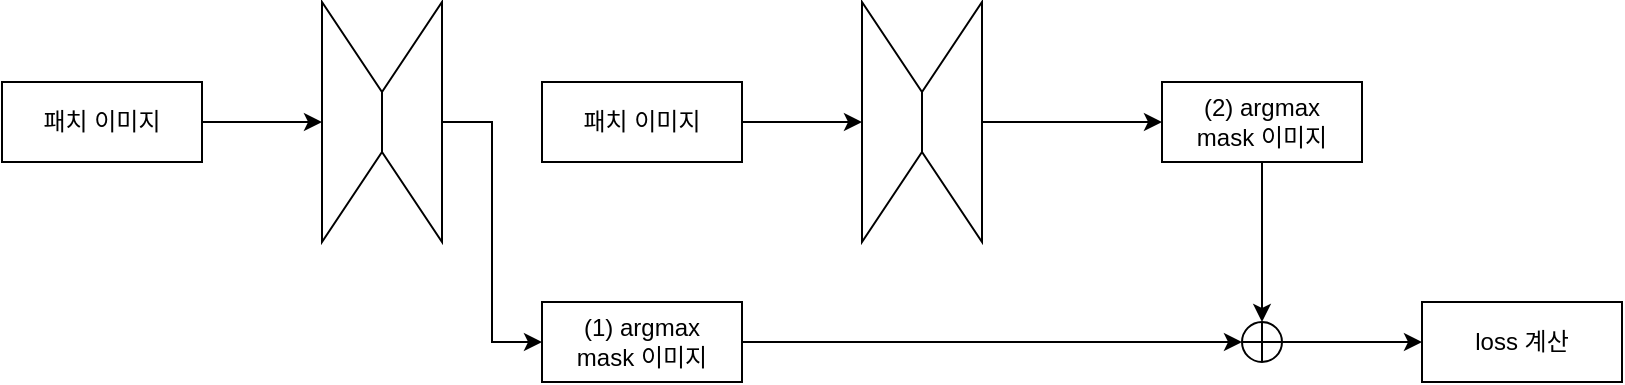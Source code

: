 <mxfile version="24.7.10">
  <diagram name="페이지-1" id="vru6mfcrYFePK2OXwOnz">
    <mxGraphModel dx="1341" dy="544" grid="1" gridSize="10" guides="1" tooltips="1" connect="1" arrows="1" fold="1" page="1" pageScale="1" pageWidth="827" pageHeight="1169" math="0" shadow="0">
      <root>
        <mxCell id="0" />
        <mxCell id="1" parent="0" />
        <mxCell id="_N1OfIVOUpOc2c8SqR4--3" value="" style="group" vertex="1" connectable="0" parent="1">
          <mxGeometry x="220" y="90" width="60" height="120" as="geometry" />
        </mxCell>
        <mxCell id="_N1OfIVOUpOc2c8SqR4--1" value="" style="shape=trapezoid;perimeter=trapezoidPerimeter;whiteSpace=wrap;html=1;fixedSize=1;rotation=90;size=45;" vertex="1" parent="_N1OfIVOUpOc2c8SqR4--3">
          <mxGeometry x="-45" y="45" width="120" height="30" as="geometry" />
        </mxCell>
        <mxCell id="_N1OfIVOUpOc2c8SqR4--2" value="" style="shape=trapezoid;perimeter=trapezoidPerimeter;whiteSpace=wrap;html=1;fixedSize=1;rotation=-90;size=45;" vertex="1" parent="_N1OfIVOUpOc2c8SqR4--3">
          <mxGeometry x="-15" y="45" width="120" height="30" as="geometry" />
        </mxCell>
        <mxCell id="_N1OfIVOUpOc2c8SqR4--4" value="" style="endArrow=classic;html=1;rounded=0;" edge="1" parent="1">
          <mxGeometry width="50" height="50" relative="1" as="geometry">
            <mxPoint x="160" y="150" as="sourcePoint" />
            <mxPoint x="220" y="150" as="targetPoint" />
          </mxGeometry>
        </mxCell>
        <mxCell id="_N1OfIVOUpOc2c8SqR4--6" value="패치 이미지" style="rounded=0;whiteSpace=wrap;html=1;" vertex="1" parent="1">
          <mxGeometry x="60" y="130" width="100" height="40" as="geometry" />
        </mxCell>
        <mxCell id="_N1OfIVOUpOc2c8SqR4--20" style="edgeStyle=orthogonalEdgeStyle;rounded=0;orthogonalLoop=1;jettySize=auto;html=1;exitX=1;exitY=0.5;exitDx=0;exitDy=0;entryX=0;entryY=0.5;entryDx=0;entryDy=0;" edge="1" parent="1" source="_N1OfIVOUpOc2c8SqR4--8" target="_N1OfIVOUpOc2c8SqR4--19">
          <mxGeometry relative="1" as="geometry" />
        </mxCell>
        <mxCell id="_N1OfIVOUpOc2c8SqR4--8" value="(1) argmax&lt;div&gt;mask&amp;nbsp;&lt;span style=&quot;background-color: initial;&quot;&gt;이미지&lt;/span&gt;&lt;/div&gt;" style="rounded=0;whiteSpace=wrap;html=1;" vertex="1" parent="1">
          <mxGeometry x="330" y="240" width="100" height="40" as="geometry" />
        </mxCell>
        <mxCell id="_N1OfIVOUpOc2c8SqR4--11" style="edgeStyle=orthogonalEdgeStyle;rounded=0;orthogonalLoop=1;jettySize=auto;html=1;exitX=0.5;exitY=1;exitDx=0;exitDy=0;entryX=0;entryY=0.5;entryDx=0;entryDy=0;" edge="1" parent="1" source="_N1OfIVOUpOc2c8SqR4--2" target="_N1OfIVOUpOc2c8SqR4--8">
          <mxGeometry relative="1" as="geometry" />
        </mxCell>
        <mxCell id="_N1OfIVOUpOc2c8SqR4--12" value="" style="group" vertex="1" connectable="0" parent="1">
          <mxGeometry x="490" y="90" width="60" height="120" as="geometry" />
        </mxCell>
        <mxCell id="_N1OfIVOUpOc2c8SqR4--13" value="" style="shape=trapezoid;perimeter=trapezoidPerimeter;whiteSpace=wrap;html=1;fixedSize=1;rotation=90;size=45;" vertex="1" parent="_N1OfIVOUpOc2c8SqR4--12">
          <mxGeometry x="-45" y="45" width="120" height="30" as="geometry" />
        </mxCell>
        <mxCell id="_N1OfIVOUpOc2c8SqR4--14" value="" style="shape=trapezoid;perimeter=trapezoidPerimeter;whiteSpace=wrap;html=1;fixedSize=1;rotation=-90;size=45;" vertex="1" parent="_N1OfIVOUpOc2c8SqR4--12">
          <mxGeometry x="-15" y="45" width="120" height="30" as="geometry" />
        </mxCell>
        <mxCell id="_N1OfIVOUpOc2c8SqR4--15" value="" style="endArrow=classic;html=1;rounded=0;" edge="1" parent="1">
          <mxGeometry width="50" height="50" relative="1" as="geometry">
            <mxPoint x="430" y="150" as="sourcePoint" />
            <mxPoint x="490" y="150" as="targetPoint" />
          </mxGeometry>
        </mxCell>
        <mxCell id="_N1OfIVOUpOc2c8SqR4--16" value="패치 이미지" style="rounded=0;whiteSpace=wrap;html=1;" vertex="1" parent="1">
          <mxGeometry x="330" y="130" width="100" height="40" as="geometry" />
        </mxCell>
        <mxCell id="_N1OfIVOUpOc2c8SqR4--21" style="edgeStyle=orthogonalEdgeStyle;rounded=0;orthogonalLoop=1;jettySize=auto;html=1;exitX=0.5;exitY=1;exitDx=0;exitDy=0;entryX=0.5;entryY=0;entryDx=0;entryDy=0;" edge="1" parent="1" source="_N1OfIVOUpOc2c8SqR4--17" target="_N1OfIVOUpOc2c8SqR4--19">
          <mxGeometry relative="1" as="geometry" />
        </mxCell>
        <mxCell id="_N1OfIVOUpOc2c8SqR4--17" value="(2) argmax&lt;div&gt;mask&amp;nbsp;&lt;span style=&quot;background-color: initial;&quot;&gt;이미지&lt;/span&gt;&lt;/div&gt;" style="rounded=0;whiteSpace=wrap;html=1;" vertex="1" parent="1">
          <mxGeometry x="640" y="130" width="100" height="40" as="geometry" />
        </mxCell>
        <mxCell id="_N1OfIVOUpOc2c8SqR4--18" style="edgeStyle=orthogonalEdgeStyle;rounded=0;orthogonalLoop=1;jettySize=auto;html=1;exitX=0.5;exitY=1;exitDx=0;exitDy=0;entryX=0;entryY=0.5;entryDx=0;entryDy=0;" edge="1" parent="1" source="_N1OfIVOUpOc2c8SqR4--14" target="_N1OfIVOUpOc2c8SqR4--17">
          <mxGeometry relative="1" as="geometry" />
        </mxCell>
        <mxCell id="_N1OfIVOUpOc2c8SqR4--29" style="edgeStyle=orthogonalEdgeStyle;rounded=0;orthogonalLoop=1;jettySize=auto;html=1;exitX=1;exitY=0.5;exitDx=0;exitDy=0;entryX=0;entryY=0.5;entryDx=0;entryDy=0;" edge="1" parent="1" source="_N1OfIVOUpOc2c8SqR4--19" target="_N1OfIVOUpOc2c8SqR4--27">
          <mxGeometry relative="1" as="geometry" />
        </mxCell>
        <mxCell id="_N1OfIVOUpOc2c8SqR4--19" value="" style="ellipse;whiteSpace=wrap;html=1;aspect=fixed;" vertex="1" parent="1">
          <mxGeometry x="680" y="250" width="20" height="20" as="geometry" />
        </mxCell>
        <mxCell id="_N1OfIVOUpOc2c8SqR4--22" value="" style="endArrow=none;html=1;rounded=0;entryX=1;entryY=0.5;entryDx=0;entryDy=0;exitX=0;exitY=0.5;exitDx=0;exitDy=0;" edge="1" parent="1" source="_N1OfIVOUpOc2c8SqR4--19" target="_N1OfIVOUpOc2c8SqR4--19">
          <mxGeometry width="50" height="50" relative="1" as="geometry">
            <mxPoint x="680" y="260" as="sourcePoint" />
            <mxPoint x="730" y="210" as="targetPoint" />
          </mxGeometry>
        </mxCell>
        <mxCell id="_N1OfIVOUpOc2c8SqR4--24" value="" style="endArrow=none;html=1;rounded=0;entryX=0.5;entryY=1;entryDx=0;entryDy=0;exitX=0.5;exitY=0;exitDx=0;exitDy=0;" edge="1" parent="1" source="_N1OfIVOUpOc2c8SqR4--19" target="_N1OfIVOUpOc2c8SqR4--19">
          <mxGeometry width="50" height="50" relative="1" as="geometry">
            <mxPoint x="690" y="250" as="sourcePoint" />
            <mxPoint x="710" y="250" as="targetPoint" />
          </mxGeometry>
        </mxCell>
        <mxCell id="_N1OfIVOUpOc2c8SqR4--27" value="loss 계산" style="rounded=0;whiteSpace=wrap;html=1;" vertex="1" parent="1">
          <mxGeometry x="770" y="240" width="100" height="40" as="geometry" />
        </mxCell>
      </root>
    </mxGraphModel>
  </diagram>
</mxfile>
